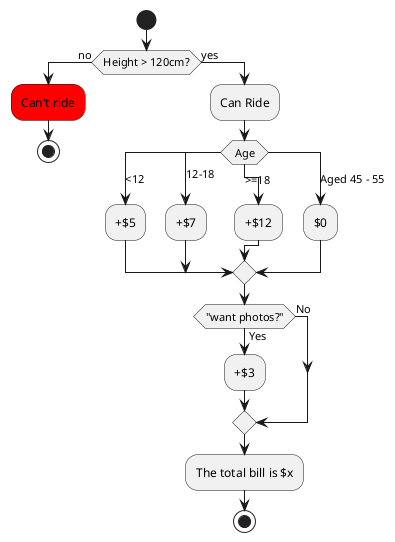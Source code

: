 @startuml

start

if (Height > 120cm?) then (no)
    #red:Can't ride;
    stop
else (yes)
    :Can Ride;
    switch (Age)
    case (<12)
        :+$5;
    case (12-18)
        :+$7;
    case (>=18)
        :+$12;
    case (Aged 45 - 55)
        :$0;
    endswitch
    if ("want photos?") then (Yes)
        :+$3;
    else (No)
    endif
    :The total bill is $x;
    stop

@enduml
